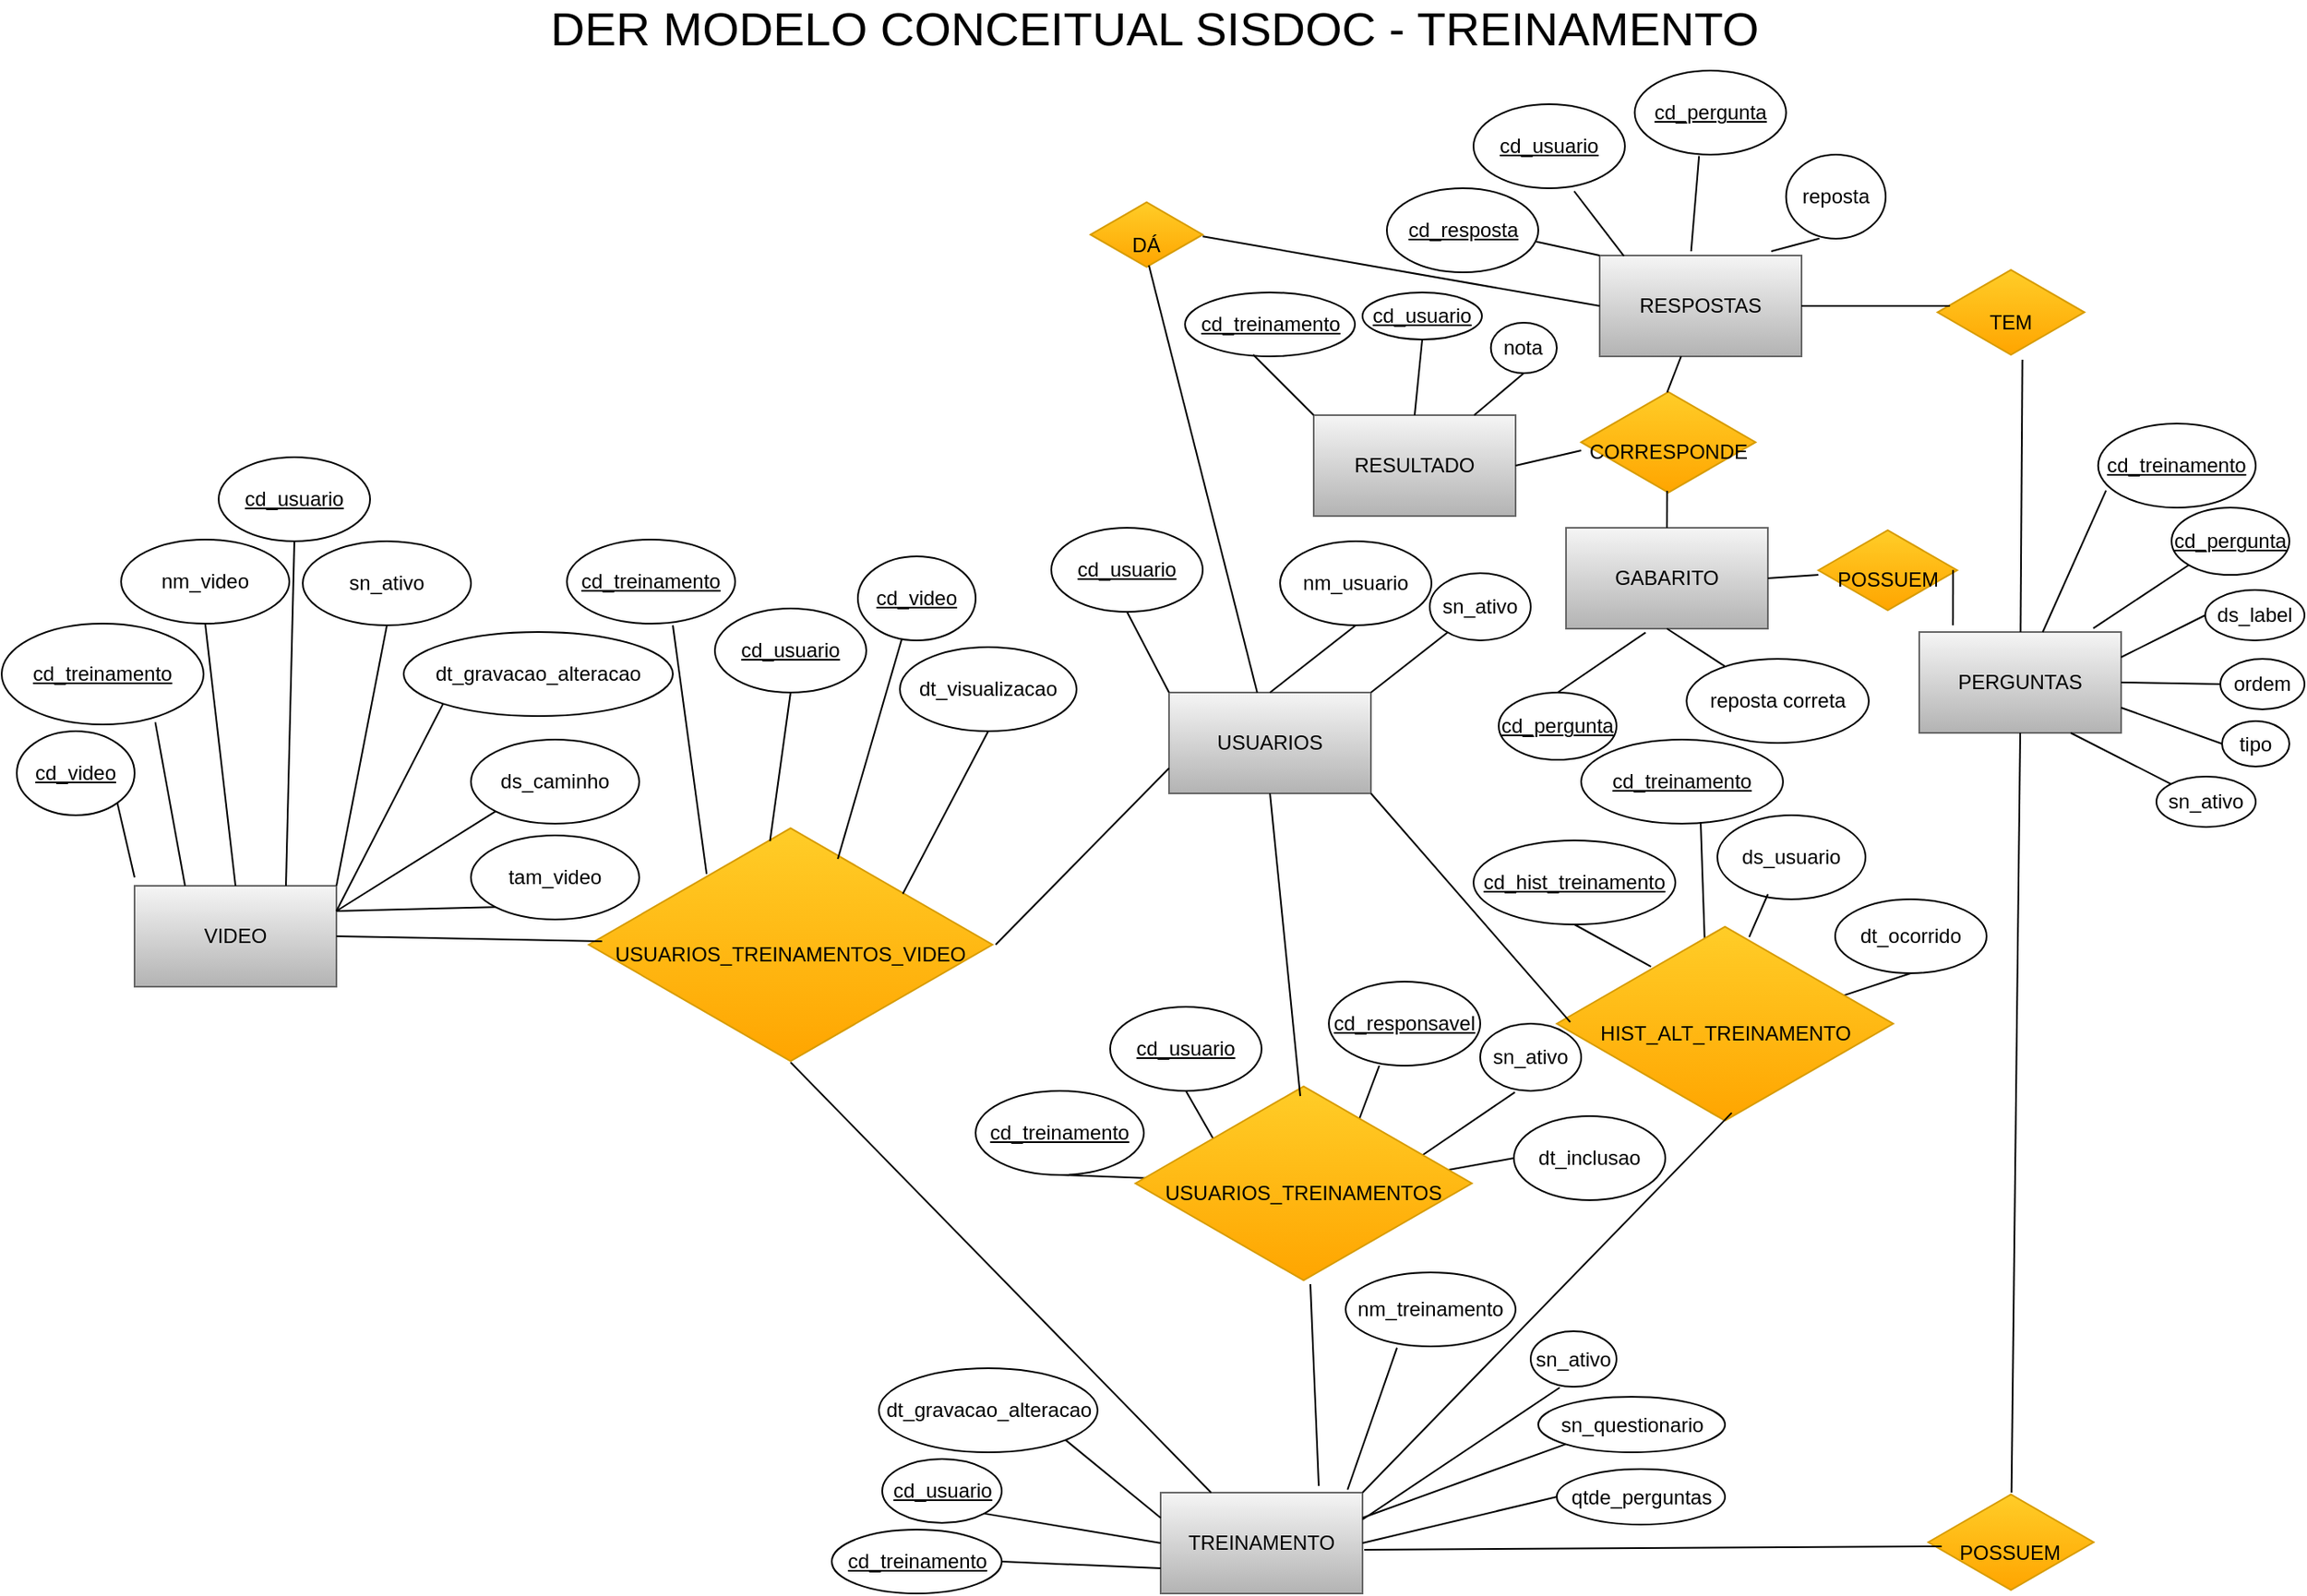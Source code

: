<mxfile version="20.8.20" type="github">
  <diagram name="Página-1" id="wShxXtrG-JfoHBNT4NPI">
    <mxGraphModel dx="794" dy="732" grid="1" gridSize="10" guides="1" tooltips="1" connect="1" arrows="1" fold="1" page="1" pageScale="1" pageWidth="1390" pageHeight="980" math="0" shadow="0">
      <root>
        <mxCell id="0" />
        <mxCell id="1" parent="0" />
        <mxCell id="j8kulYyNWZjgf7Js5gf3-1" value="&lt;font style=&quot;font-size: 28px;&quot;&gt;DER MODELO CONCEITUAL SISDOC - TREINAMENTO&lt;/font&gt;" style="text;html=1;strokeColor=none;fillColor=none;align=center;verticalAlign=middle;whiteSpace=wrap;rounded=0;" parent="1" vertex="1">
          <mxGeometry x="21" y="20" width="1349" height="30" as="geometry" />
        </mxCell>
        <mxCell id="j8kulYyNWZjgf7Js5gf3-2" value="VIDEO" style="rounded=0;whiteSpace=wrap;html=1;fillColor=#f5f5f5;gradientColor=#b3b3b3;strokeColor=#666666;" parent="1" vertex="1">
          <mxGeometry x="89" y="545" width="120" height="60" as="geometry" />
        </mxCell>
        <mxCell id="j8kulYyNWZjgf7Js5gf3-3" value="&lt;u&gt;cd_video&lt;/u&gt;" style="ellipse;whiteSpace=wrap;html=1;" parent="1" vertex="1">
          <mxGeometry x="19" y="453" width="70" height="50" as="geometry" />
        </mxCell>
        <mxCell id="j8kulYyNWZjgf7Js5gf3-4" value="&lt;u&gt;cd_treinamento&lt;/u&gt;" style="ellipse;whiteSpace=wrap;html=1;" parent="1" vertex="1">
          <mxGeometry x="10" y="389" width="120" height="60" as="geometry" />
        </mxCell>
        <mxCell id="j8kulYyNWZjgf7Js5gf3-5" value="nm_video" style="ellipse;whiteSpace=wrap;html=1;" parent="1" vertex="1">
          <mxGeometry x="81" y="339" width="100" height="50" as="geometry" />
        </mxCell>
        <mxCell id="j8kulYyNWZjgf7Js5gf3-6" value="&lt;u&gt;cd_usuario&lt;/u&gt;" style="ellipse;whiteSpace=wrap;html=1;" parent="1" vertex="1">
          <mxGeometry x="139" y="290" width="90" height="50" as="geometry" />
        </mxCell>
        <mxCell id="j8kulYyNWZjgf7Js5gf3-7" value="sn_ativo" style="ellipse;whiteSpace=wrap;html=1;" parent="1" vertex="1">
          <mxGeometry x="189.0" y="340" width="100" height="50" as="geometry" />
        </mxCell>
        <mxCell id="j8kulYyNWZjgf7Js5gf3-8" value="dt_gravacao_alteracao" style="ellipse;whiteSpace=wrap;html=1;" parent="1" vertex="1">
          <mxGeometry x="249.0" y="394" width="160" height="50" as="geometry" />
        </mxCell>
        <mxCell id="j8kulYyNWZjgf7Js5gf3-10" value="ds_caminho" style="ellipse;whiteSpace=wrap;html=1;" parent="1" vertex="1">
          <mxGeometry x="289" y="458" width="100" height="50" as="geometry" />
        </mxCell>
        <mxCell id="j8kulYyNWZjgf7Js5gf3-11" value="tam_video" style="ellipse;whiteSpace=wrap;html=1;" parent="1" vertex="1">
          <mxGeometry x="289" y="515" width="100" height="50" as="geometry" />
        </mxCell>
        <mxCell id="j8kulYyNWZjgf7Js5gf3-12" value="" style="endArrow=none;html=1;rounded=0;fontSize=28;entryX=0.761;entryY=0.978;entryDx=0;entryDy=0;entryPerimeter=0;exitX=0.25;exitY=0;exitDx=0;exitDy=0;" parent="1" source="j8kulYyNWZjgf7Js5gf3-2" target="j8kulYyNWZjgf7Js5gf3-4" edge="1">
          <mxGeometry width="50" height="50" relative="1" as="geometry">
            <mxPoint x="289" y="740" as="sourcePoint" />
            <mxPoint x="149" y="1100" as="targetPoint" />
          </mxGeometry>
        </mxCell>
        <mxCell id="j8kulYyNWZjgf7Js5gf3-13" value="" style="endArrow=none;html=1;rounded=0;fontSize=28;entryX=0.5;entryY=1;entryDx=0;entryDy=0;exitX=0.5;exitY=0;exitDx=0;exitDy=0;" parent="1" source="j8kulYyNWZjgf7Js5gf3-2" target="j8kulYyNWZjgf7Js5gf3-5" edge="1">
          <mxGeometry width="50" height="50" relative="1" as="geometry">
            <mxPoint x="219" y="800" as="sourcePoint" />
            <mxPoint x="189" y="1090" as="targetPoint" />
          </mxGeometry>
        </mxCell>
        <mxCell id="j8kulYyNWZjgf7Js5gf3-14" value="" style="endArrow=none;html=1;rounded=0;fontSize=28;entryX=0.5;entryY=1;entryDx=0;entryDy=0;exitX=0.75;exitY=0;exitDx=0;exitDy=0;" parent="1" source="j8kulYyNWZjgf7Js5gf3-2" target="j8kulYyNWZjgf7Js5gf3-6" edge="1">
          <mxGeometry width="50" height="50" relative="1" as="geometry">
            <mxPoint x="369" y="820" as="sourcePoint" />
            <mxPoint x="249" y="1060" as="targetPoint" />
          </mxGeometry>
        </mxCell>
        <mxCell id="j8kulYyNWZjgf7Js5gf3-15" value="" style="endArrow=none;html=1;rounded=0;fontSize=28;entryX=0.5;entryY=1;entryDx=0;entryDy=0;exitX=1;exitY=0;exitDx=0;exitDy=0;" parent="1" source="j8kulYyNWZjgf7Js5gf3-2" target="j8kulYyNWZjgf7Js5gf3-7" edge="1">
          <mxGeometry width="50" height="50" relative="1" as="geometry">
            <mxPoint x="239" y="1150" as="sourcePoint" />
            <mxPoint x="289" y="1100" as="targetPoint" />
          </mxGeometry>
        </mxCell>
        <mxCell id="j8kulYyNWZjgf7Js5gf3-16" value="" style="endArrow=none;html=1;rounded=0;fontSize=28;entryX=0;entryY=1;entryDx=0;entryDy=0;exitX=1;exitY=0.25;exitDx=0;exitDy=0;" parent="1" source="j8kulYyNWZjgf7Js5gf3-2" target="j8kulYyNWZjgf7Js5gf3-8" edge="1">
          <mxGeometry width="50" height="50" relative="1" as="geometry">
            <mxPoint x="319.0" y="1187" as="sourcePoint" />
            <mxPoint x="346.04" y="1140" as="targetPoint" />
          </mxGeometry>
        </mxCell>
        <mxCell id="j8kulYyNWZjgf7Js5gf3-17" value="" style="endArrow=none;html=1;rounded=0;fontSize=28;entryX=0;entryY=1;entryDx=0;entryDy=0;exitX=1;exitY=0.25;exitDx=0;exitDy=0;" parent="1" source="j8kulYyNWZjgf7Js5gf3-2" target="j8kulYyNWZjgf7Js5gf3-10" edge="1">
          <mxGeometry width="50" height="50" relative="1" as="geometry">
            <mxPoint x="336.04" y="1190" as="sourcePoint" />
            <mxPoint x="366.04" y="1116" as="targetPoint" />
          </mxGeometry>
        </mxCell>
        <mxCell id="j8kulYyNWZjgf7Js5gf3-18" value="" style="endArrow=none;html=1;rounded=0;fontSize=28;entryX=0;entryY=1;entryDx=0;entryDy=0;exitX=1;exitY=0.25;exitDx=0;exitDy=0;" parent="1" source="j8kulYyNWZjgf7Js5gf3-2" target="j8kulYyNWZjgf7Js5gf3-11" edge="1">
          <mxGeometry width="50" height="50" relative="1" as="geometry">
            <mxPoint x="336.04" y="1220" as="sourcePoint" />
            <mxPoint x="376.04" y="1180" as="targetPoint" />
          </mxGeometry>
        </mxCell>
        <mxCell id="j8kulYyNWZjgf7Js5gf3-19" value="" style="endArrow=none;html=1;rounded=0;fontSize=28;entryX=1;entryY=1;entryDx=0;entryDy=0;" parent="1" target="j8kulYyNWZjgf7Js5gf3-3" edge="1">
          <mxGeometry width="50" height="50" relative="1" as="geometry">
            <mxPoint x="89" y="540" as="sourcePoint" />
            <mxPoint x="729" y="950" as="targetPoint" />
          </mxGeometry>
        </mxCell>
        <mxCell id="j8kulYyNWZjgf7Js5gf3-20" value="TREINAMENTO" style="rounded=0;whiteSpace=wrap;html=1;fillColor=#f5f5f5;gradientColor=#b3b3b3;strokeColor=#666666;" parent="1" vertex="1">
          <mxGeometry x="699" y="906" width="120" height="60" as="geometry" />
        </mxCell>
        <mxCell id="j8kulYyNWZjgf7Js5gf3-21" value="&lt;u&gt;cd_treinamento&lt;/u&gt;" style="ellipse;whiteSpace=wrap;html=1;" parent="1" vertex="1">
          <mxGeometry x="503.5" y="928" width="101" height="38" as="geometry" />
        </mxCell>
        <mxCell id="j8kulYyNWZjgf7Js5gf3-22" value="&lt;u&gt;cd_usuario&lt;/u&gt;" style="ellipse;whiteSpace=wrap;html=1;" parent="1" vertex="1">
          <mxGeometry x="533.5" y="886" width="71" height="38" as="geometry" />
        </mxCell>
        <mxCell id="j8kulYyNWZjgf7Js5gf3-23" value="dt_gravacao_alteracao" style="ellipse;whiteSpace=wrap;html=1;" parent="1" vertex="1">
          <mxGeometry x="531.5" y="832" width="130" height="50" as="geometry" />
        </mxCell>
        <mxCell id="j8kulYyNWZjgf7Js5gf3-24" value="nm_treinamento" style="ellipse;whiteSpace=wrap;html=1;" parent="1" vertex="1">
          <mxGeometry x="809" y="775" width="101" height="44" as="geometry" />
        </mxCell>
        <mxCell id="j8kulYyNWZjgf7Js5gf3-26" value="sn_ativo" style="ellipse;whiteSpace=wrap;html=1;" parent="1" vertex="1">
          <mxGeometry x="919" y="810" width="51" height="33" as="geometry" />
        </mxCell>
        <mxCell id="j8kulYyNWZjgf7Js5gf3-27" value="" style="endArrow=none;html=1;rounded=0;fontSize=28;exitX=1;exitY=0.5;exitDx=0;exitDy=0;entryX=0;entryY=0.75;entryDx=0;entryDy=0;" parent="1" source="j8kulYyNWZjgf7Js5gf3-21" target="j8kulYyNWZjgf7Js5gf3-20" edge="1">
          <mxGeometry width="50" height="50" relative="1" as="geometry">
            <mxPoint x="609" y="882" as="sourcePoint" />
            <mxPoint x="659" y="832" as="targetPoint" />
          </mxGeometry>
        </mxCell>
        <mxCell id="j8kulYyNWZjgf7Js5gf3-28" value="" style="endArrow=none;html=1;rounded=0;fontSize=28;entryX=1;entryY=1;entryDx=0;entryDy=0;exitX=0;exitY=0.5;exitDx=0;exitDy=0;" parent="1" source="j8kulYyNWZjgf7Js5gf3-20" target="j8kulYyNWZjgf7Js5gf3-22" edge="1">
          <mxGeometry width="50" height="50" relative="1" as="geometry">
            <mxPoint x="609" y="882" as="sourcePoint" />
            <mxPoint x="659" y="832" as="targetPoint" />
          </mxGeometry>
        </mxCell>
        <mxCell id="j8kulYyNWZjgf7Js5gf3-29" value="" style="endArrow=none;html=1;rounded=0;fontSize=28;entryX=1;entryY=1;entryDx=0;entryDy=0;exitX=0;exitY=0.25;exitDx=0;exitDy=0;" parent="1" source="j8kulYyNWZjgf7Js5gf3-20" target="j8kulYyNWZjgf7Js5gf3-23" edge="1">
          <mxGeometry width="50" height="50" relative="1" as="geometry">
            <mxPoint x="609" y="882" as="sourcePoint" />
            <mxPoint x="659" y="832" as="targetPoint" />
          </mxGeometry>
        </mxCell>
        <mxCell id="j8kulYyNWZjgf7Js5gf3-30" value="" style="endArrow=none;html=1;rounded=0;fontSize=28;entryX=0.302;entryY=1.019;entryDx=0;entryDy=0;entryPerimeter=0;exitX=0.926;exitY=-0.029;exitDx=0;exitDy=0;exitPerimeter=0;" parent="1" source="j8kulYyNWZjgf7Js5gf3-20" target="j8kulYyNWZjgf7Js5gf3-24" edge="1">
          <mxGeometry width="50" height="50" relative="1" as="geometry">
            <mxPoint x="800" y="900" as="sourcePoint" />
            <mxPoint x="659" y="832" as="targetPoint" />
          </mxGeometry>
        </mxCell>
        <mxCell id="j8kulYyNWZjgf7Js5gf3-31" value="" style="endArrow=none;html=1;rounded=0;fontSize=28;entryX=0.338;entryY=1.015;entryDx=0;entryDy=0;entryPerimeter=0;" parent="1" target="j8kulYyNWZjgf7Js5gf3-26" edge="1">
          <mxGeometry width="50" height="50" relative="1" as="geometry">
            <mxPoint x="819" y="922" as="sourcePoint" />
            <mxPoint x="659" y="832" as="targetPoint" />
          </mxGeometry>
        </mxCell>
        <mxCell id="j8kulYyNWZjgf7Js5gf3-33" value="&lt;u&gt;cd_treinamento&lt;/u&gt;" style="ellipse;whiteSpace=wrap;html=1;" parent="1" vertex="1">
          <mxGeometry x="589" y="667" width="100" height="50" as="geometry" />
        </mxCell>
        <mxCell id="j8kulYyNWZjgf7Js5gf3-34" value="&lt;u&gt;cd_usuario&lt;/u&gt;" style="ellipse;whiteSpace=wrap;html=1;" parent="1" vertex="1">
          <mxGeometry x="669" y="617" width="90" height="50" as="geometry" />
        </mxCell>
        <mxCell id="j8kulYyNWZjgf7Js5gf3-35" value="dt_inclusao" style="ellipse;whiteSpace=wrap;html=1;" parent="1" vertex="1">
          <mxGeometry x="909" y="682" width="90" height="50" as="geometry" />
        </mxCell>
        <mxCell id="j8kulYyNWZjgf7Js5gf3-36" value="&lt;u&gt;cd_responsavel&lt;/u&gt;" style="ellipse;whiteSpace=wrap;html=1;" parent="1" vertex="1">
          <mxGeometry x="799" y="602" width="90" height="50" as="geometry" />
        </mxCell>
        <mxCell id="j8kulYyNWZjgf7Js5gf3-37" value="sn_ativo" style="ellipse;whiteSpace=wrap;html=1;" parent="1" vertex="1">
          <mxGeometry x="889" y="627" width="60" height="40" as="geometry" />
        </mxCell>
        <mxCell id="j8kulYyNWZjgf7Js5gf3-38" value="" style="endArrow=none;html=1;rounded=0;fontSize=28;exitX=0.5;exitY=1;exitDx=0;exitDy=0;entryX=0.048;entryY=0.475;entryDx=0;entryDy=0;entryPerimeter=0;" parent="1" source="j8kulYyNWZjgf7Js5gf3-33" target="j8kulYyNWZjgf7Js5gf3-43" edge="1">
          <mxGeometry width="50" height="50" relative="1" as="geometry">
            <mxPoint x="759" y="607" as="sourcePoint" />
            <mxPoint x="729" y="747" as="targetPoint" />
          </mxGeometry>
        </mxCell>
        <mxCell id="j8kulYyNWZjgf7Js5gf3-39" value="" style="endArrow=none;html=1;rounded=0;fontSize=28;exitX=0.5;exitY=1;exitDx=0;exitDy=0;entryX=0.25;entryY=0.333;entryDx=0;entryDy=0;entryPerimeter=0;" parent="1" source="j8kulYyNWZjgf7Js5gf3-34" target="j8kulYyNWZjgf7Js5gf3-43" edge="1">
          <mxGeometry width="50" height="50" relative="1" as="geometry">
            <mxPoint x="759" y="607" as="sourcePoint" />
            <mxPoint x="774" y="747" as="targetPoint" />
          </mxGeometry>
        </mxCell>
        <mxCell id="j8kulYyNWZjgf7Js5gf3-40" value="" style="endArrow=none;html=1;rounded=0;fontSize=28;entryX=0;entryY=0.5;entryDx=0;entryDy=0;exitX=0.93;exitY=0.433;exitDx=0;exitDy=0;exitPerimeter=0;" parent="1" source="j8kulYyNWZjgf7Js5gf3-43" target="j8kulYyNWZjgf7Js5gf3-35" edge="1">
          <mxGeometry width="50" height="50" relative="1" as="geometry">
            <mxPoint x="819" y="767" as="sourcePoint" />
            <mxPoint x="809" y="557" as="targetPoint" />
          </mxGeometry>
        </mxCell>
        <mxCell id="j8kulYyNWZjgf7Js5gf3-41" value="" style="endArrow=none;html=1;rounded=0;fontSize=28;exitX=0.65;exitY=0.25;exitDx=0;exitDy=0;entryX=0.333;entryY=1;entryDx=0;entryDy=0;exitPerimeter=0;entryPerimeter=0;" parent="1" source="j8kulYyNWZjgf7Js5gf3-43" target="j8kulYyNWZjgf7Js5gf3-36" edge="1">
          <mxGeometry width="50" height="50" relative="1" as="geometry">
            <mxPoint x="864" y="747" as="sourcePoint" />
            <mxPoint x="904" y="637" as="targetPoint" />
          </mxGeometry>
        </mxCell>
        <mxCell id="j8kulYyNWZjgf7Js5gf3-42" value="" style="endArrow=none;html=1;rounded=0;fontSize=28;exitX=0.843;exitY=0.372;exitDx=0;exitDy=0;entryX=0.343;entryY=1.02;entryDx=0;entryDy=0;entryPerimeter=0;exitPerimeter=0;" parent="1" source="j8kulYyNWZjgf7Js5gf3-43" target="j8kulYyNWZjgf7Js5gf3-37" edge="1">
          <mxGeometry width="50" height="50" relative="1" as="geometry">
            <mxPoint x="909" y="747" as="sourcePoint" />
            <mxPoint x="809" y="557" as="targetPoint" />
          </mxGeometry>
        </mxCell>
        <mxCell id="j8kulYyNWZjgf7Js5gf3-43" value="&lt;font style=&quot;font-size: 12px;&quot;&gt;USUARIOS_TREINAMENTOS&lt;/font&gt;" style="html=1;whiteSpace=wrap;aspect=fixed;shape=isoRectangle;fontSize=28;fillColor=#ffcd28;gradientColor=#ffa500;strokeColor=#d79b00;" parent="1" vertex="1">
          <mxGeometry x="684" y="662" width="200" height="120" as="geometry" />
        </mxCell>
        <mxCell id="j8kulYyNWZjgf7Js5gf3-44" value="&lt;font style=&quot;font-size: 12px;&quot;&gt;USUARIOS_TREINAMENTOS_VIDEO&lt;/font&gt;" style="html=1;whiteSpace=wrap;aspect=fixed;shape=isoRectangle;fontSize=28;fillColor=#ffcd28;gradientColor=#ffa500;strokeColor=#d79b00;" parent="1" vertex="1">
          <mxGeometry x="359" y="508" width="240" height="144" as="geometry" />
        </mxCell>
        <mxCell id="j8kulYyNWZjgf7Js5gf3-45" value="&lt;u&gt;cd_treinamento&lt;/u&gt;" style="ellipse;whiteSpace=wrap;html=1;" parent="1" vertex="1">
          <mxGeometry x="346.04" y="339" width="100" height="50" as="geometry" />
        </mxCell>
        <mxCell id="j8kulYyNWZjgf7Js5gf3-46" value="&lt;u&gt;cd_usuario&lt;/u&gt;" style="ellipse;whiteSpace=wrap;html=1;" parent="1" vertex="1">
          <mxGeometry x="434" y="380" width="90" height="50" as="geometry" />
        </mxCell>
        <mxCell id="j8kulYyNWZjgf7Js5gf3-47" value="&lt;u&gt;cd_video&lt;/u&gt;" style="ellipse;whiteSpace=wrap;html=1;" parent="1" vertex="1">
          <mxGeometry x="519" y="349" width="70" height="50" as="geometry" />
        </mxCell>
        <mxCell id="j8kulYyNWZjgf7Js5gf3-48" value="dt_visualizacao" style="ellipse;whiteSpace=wrap;html=1;" parent="1" vertex="1">
          <mxGeometry x="544" y="403" width="105" height="50" as="geometry" />
        </mxCell>
        <mxCell id="j8kulYyNWZjgf7Js5gf3-49" value="" style="endArrow=none;html=1;rounded=0;fontSize=12;entryX=0.5;entryY=1;entryDx=0;entryDy=0;exitX=0.778;exitY=0.29;exitDx=0;exitDy=0;exitPerimeter=0;" parent="1" source="j8kulYyNWZjgf7Js5gf3-44" target="j8kulYyNWZjgf7Js5gf3-48" edge="1">
          <mxGeometry width="50" height="50" relative="1" as="geometry">
            <mxPoint x="319" y="800" as="sourcePoint" />
            <mxPoint x="369" y="750" as="targetPoint" />
          </mxGeometry>
        </mxCell>
        <mxCell id="j8kulYyNWZjgf7Js5gf3-50" value="" style="endArrow=none;html=1;rounded=0;fontSize=12;entryX=0.372;entryY=0.988;entryDx=0;entryDy=0;entryPerimeter=0;exitX=0.617;exitY=0.146;exitDx=0;exitDy=0;exitPerimeter=0;" parent="1" source="j8kulYyNWZjgf7Js5gf3-44" target="j8kulYyNWZjgf7Js5gf3-47" edge="1">
          <mxGeometry width="50" height="50" relative="1" as="geometry">
            <mxPoint x="469" y="810" as="sourcePoint" />
            <mxPoint x="369" y="750" as="targetPoint" />
          </mxGeometry>
        </mxCell>
        <mxCell id="j8kulYyNWZjgf7Js5gf3-51" value="" style="endArrow=none;html=1;rounded=0;fontSize=12;entryX=0.5;entryY=1;entryDx=0;entryDy=0;exitX=0.449;exitY=0.072;exitDx=0;exitDy=0;exitPerimeter=0;" parent="1" source="j8kulYyNWZjgf7Js5gf3-44" target="j8kulYyNWZjgf7Js5gf3-46" edge="1">
          <mxGeometry width="50" height="50" relative="1" as="geometry">
            <mxPoint x="319" y="800" as="sourcePoint" />
            <mxPoint x="369" y="750" as="targetPoint" />
          </mxGeometry>
        </mxCell>
        <mxCell id="j8kulYyNWZjgf7Js5gf3-52" value="" style="endArrow=none;html=1;rounded=0;fontSize=12;entryX=0.292;entryY=0.208;entryDx=0;entryDy=0;entryPerimeter=0;" parent="1" target="j8kulYyNWZjgf7Js5gf3-44" edge="1">
          <mxGeometry width="50" height="50" relative="1" as="geometry">
            <mxPoint x="409" y="390" as="sourcePoint" />
            <mxPoint x="369" y="750" as="targetPoint" />
          </mxGeometry>
        </mxCell>
        <mxCell id="j8kulYyNWZjgf7Js5gf3-54" value="&lt;u&gt;cd_hist_treinamento&lt;/u&gt;" style="ellipse;whiteSpace=wrap;html=1;" parent="1" vertex="1">
          <mxGeometry x="885" y="518" width="120" height="50" as="geometry" />
        </mxCell>
        <mxCell id="j8kulYyNWZjgf7Js5gf3-55" value="&lt;u&gt;cd_treinamento&lt;/u&gt;" style="ellipse;whiteSpace=wrap;html=1;" parent="1" vertex="1">
          <mxGeometry x="949" y="458" width="120" height="50" as="geometry" />
        </mxCell>
        <mxCell id="j8kulYyNWZjgf7Js5gf3-56" value="ds_usuario" style="ellipse;whiteSpace=wrap;html=1;" parent="1" vertex="1">
          <mxGeometry x="1030" y="503" width="88" height="50" as="geometry" />
        </mxCell>
        <mxCell id="j8kulYyNWZjgf7Js5gf3-57" value="dt_ocorrido" style="ellipse;whiteSpace=wrap;html=1;" parent="1" vertex="1">
          <mxGeometry x="1100" y="553" width="90" height="44" as="geometry" />
        </mxCell>
        <mxCell id="j8kulYyNWZjgf7Js5gf3-58" value="" style="endArrow=none;html=1;rounded=0;fontSize=12;exitX=0.5;exitY=1;exitDx=0;exitDy=0;entryX=0.28;entryY=0.217;entryDx=0;entryDy=0;entryPerimeter=0;" parent="1" source="j8kulYyNWZjgf7Js5gf3-54" target="j8kulYyNWZjgf7Js5gf3-74" edge="1">
          <mxGeometry width="50" height="50" relative="1" as="geometry">
            <mxPoint x="989" y="392" as="sourcePoint" />
            <mxPoint x="1019" y="522" as="targetPoint" />
          </mxGeometry>
        </mxCell>
        <mxCell id="j8kulYyNWZjgf7Js5gf3-59" value="" style="endArrow=none;html=1;rounded=0;fontSize=12;exitX=0.592;exitY=0.982;exitDx=0;exitDy=0;exitPerimeter=0;entryX=0.44;entryY=0.108;entryDx=0;entryDy=0;entryPerimeter=0;" parent="1" source="j8kulYyNWZjgf7Js5gf3-55" target="j8kulYyNWZjgf7Js5gf3-74" edge="1">
          <mxGeometry width="50" height="50" relative="1" as="geometry">
            <mxPoint x="989" y="392" as="sourcePoint" />
            <mxPoint x="1059" y="532" as="targetPoint" />
          </mxGeometry>
        </mxCell>
        <mxCell id="j8kulYyNWZjgf7Js5gf3-60" value="" style="endArrow=none;html=1;rounded=0;fontSize=12;entryX=0.572;entryY=0.07;entryDx=0;entryDy=0;entryPerimeter=0;" parent="1" target="j8kulYyNWZjgf7Js5gf3-74" edge="1">
          <mxGeometry width="50" height="50" relative="1" as="geometry">
            <mxPoint x="1060" y="550" as="sourcePoint" />
            <mxPoint x="1093.4" y="520.44" as="targetPoint" />
          </mxGeometry>
        </mxCell>
        <mxCell id="j8kulYyNWZjgf7Js5gf3-61" value="" style="endArrow=none;html=1;rounded=0;fontSize=12;exitX=0.5;exitY=1;exitDx=0;exitDy=0;entryX=0.84;entryY=0.367;entryDx=0;entryDy=0;entryPerimeter=0;" parent="1" source="j8kulYyNWZjgf7Js5gf3-57" target="j8kulYyNWZjgf7Js5gf3-74" edge="1">
          <mxGeometry width="50" height="50" relative="1" as="geometry">
            <mxPoint x="989" y="392" as="sourcePoint" />
            <mxPoint x="1147.64" y="520.44" as="targetPoint" />
          </mxGeometry>
        </mxCell>
        <mxCell id="j8kulYyNWZjgf7Js5gf3-62" value="USUARIOS" style="rounded=0;whiteSpace=wrap;html=1;fillColor=#f5f5f5;gradientColor=#b3b3b3;strokeColor=#666666;" parent="1" vertex="1">
          <mxGeometry x="704" y="430" width="120" height="60" as="geometry" />
        </mxCell>
        <mxCell id="j8kulYyNWZjgf7Js5gf3-63" value="&lt;u&gt;cd_usuario&lt;/u&gt;" style="ellipse;whiteSpace=wrap;html=1;" parent="1" vertex="1">
          <mxGeometry x="634" y="332" width="90" height="50" as="geometry" />
        </mxCell>
        <mxCell id="j8kulYyNWZjgf7Js5gf3-64" value="nm_usuario" style="ellipse;whiteSpace=wrap;html=1;" parent="1" vertex="1">
          <mxGeometry x="770" y="340" width="90" height="50" as="geometry" />
        </mxCell>
        <mxCell id="j8kulYyNWZjgf7Js5gf3-65" value="sn_ativo" style="ellipse;whiteSpace=wrap;html=1;" parent="1" vertex="1">
          <mxGeometry x="859" y="359" width="60" height="40" as="geometry" />
        </mxCell>
        <mxCell id="j8kulYyNWZjgf7Js5gf3-66" value="" style="endArrow=none;html=1;rounded=0;fontSize=12;exitX=0;exitY=0;exitDx=0;exitDy=0;entryX=0.5;entryY=1;entryDx=0;entryDy=0;" parent="1" source="j8kulYyNWZjgf7Js5gf3-62" target="j8kulYyNWZjgf7Js5gf3-63" edge="1">
          <mxGeometry width="50" height="50" relative="1" as="geometry">
            <mxPoint x="704" y="570" as="sourcePoint" />
            <mxPoint x="754" y="520" as="targetPoint" />
          </mxGeometry>
        </mxCell>
        <mxCell id="j8kulYyNWZjgf7Js5gf3-67" value="" style="endArrow=none;html=1;rounded=0;fontSize=12;exitX=0.5;exitY=0;exitDx=0;exitDy=0;entryX=0.5;entryY=1;entryDx=0;entryDy=0;" parent="1" source="j8kulYyNWZjgf7Js5gf3-62" target="j8kulYyNWZjgf7Js5gf3-64" edge="1">
          <mxGeometry width="50" height="50" relative="1" as="geometry">
            <mxPoint x="704" y="570" as="sourcePoint" />
            <mxPoint x="779" y="380" as="targetPoint" />
          </mxGeometry>
        </mxCell>
        <mxCell id="j8kulYyNWZjgf7Js5gf3-68" value="" style="endArrow=none;html=1;rounded=0;fontSize=12;" parent="1" target="j8kulYyNWZjgf7Js5gf3-65" edge="1">
          <mxGeometry width="50" height="50" relative="1" as="geometry">
            <mxPoint x="824" y="430" as="sourcePoint" />
            <mxPoint x="754" y="520" as="targetPoint" />
          </mxGeometry>
        </mxCell>
        <mxCell id="j8kulYyNWZjgf7Js5gf3-73" value="" style="endArrow=none;html=1;rounded=0;fontSize=12;entryX=1;entryY=0.5;entryDx=0;entryDy=0;exitX=0.033;exitY=0.486;exitDx=0;exitDy=0;exitPerimeter=0;" parent="1" source="j8kulYyNWZjgf7Js5gf3-44" target="j8kulYyNWZjgf7Js5gf3-2" edge="1">
          <mxGeometry width="50" height="50" relative="1" as="geometry">
            <mxPoint x="279" y="800" as="sourcePoint" />
            <mxPoint x="329" y="750" as="targetPoint" />
          </mxGeometry>
        </mxCell>
        <mxCell id="j8kulYyNWZjgf7Js5gf3-74" value="&lt;font style=&quot;font-size: 12px;&quot;&gt;HIST_ALT_TREINAMENTO&lt;/font&gt;" style="html=1;whiteSpace=wrap;aspect=fixed;shape=isoRectangle;fontSize=28;fillColor=#ffcd28;gradientColor=#ffa500;strokeColor=#d79b00;" parent="1" vertex="1">
          <mxGeometry x="934.5" y="567" width="200" height="120" as="geometry" />
        </mxCell>
        <mxCell id="j8kulYyNWZjgf7Js5gf3-84" value="" style="endArrow=none;html=1;rounded=0;fontSize=12;entryX=0.5;entryY=1;entryDx=0;entryDy=0;exitX=0.49;exitY=0.067;exitDx=0;exitDy=0;exitPerimeter=0;" parent="1" source="j8kulYyNWZjgf7Js5gf3-43" target="j8kulYyNWZjgf7Js5gf3-62" edge="1">
          <mxGeometry width="50" height="50" relative="1" as="geometry">
            <mxPoint x="599" y="822" as="sourcePoint" />
            <mxPoint x="649" y="772" as="targetPoint" />
          </mxGeometry>
        </mxCell>
        <mxCell id="j8kulYyNWZjgf7Js5gf3-86" value="" style="endArrow=none;html=1;rounded=0;fontSize=12;entryX=0.52;entryY=1;entryDx=0;entryDy=0;entryPerimeter=0;" parent="1" target="j8kulYyNWZjgf7Js5gf3-43" edge="1">
          <mxGeometry width="50" height="50" relative="1" as="geometry">
            <mxPoint x="793" y="902" as="sourcePoint" />
            <mxPoint x="649" y="772" as="targetPoint" />
          </mxGeometry>
        </mxCell>
        <mxCell id="j8kulYyNWZjgf7Js5gf3-87" value="" style="endArrow=none;html=1;rounded=0;fontSize=12;entryX=0;entryY=0.75;entryDx=0;entryDy=0;exitX=1.008;exitY=0.5;exitDx=0;exitDy=0;exitPerimeter=0;" parent="1" source="j8kulYyNWZjgf7Js5gf3-44" target="j8kulYyNWZjgf7Js5gf3-62" edge="1">
          <mxGeometry width="50" height="50" relative="1" as="geometry">
            <mxPoint x="539" y="562" as="sourcePoint" />
            <mxPoint x="649" y="772" as="targetPoint" />
          </mxGeometry>
        </mxCell>
        <mxCell id="j8kulYyNWZjgf7Js5gf3-88" value="" style="endArrow=none;html=1;rounded=0;fontSize=12;entryX=0.04;entryY=0.492;entryDx=0;entryDy=0;entryPerimeter=0;exitX=1;exitY=1;exitDx=0;exitDy=0;" parent="1" source="j8kulYyNWZjgf7Js5gf3-62" target="j8kulYyNWZjgf7Js5gf3-74" edge="1">
          <mxGeometry width="50" height="50" relative="1" as="geometry">
            <mxPoint x="599" y="822" as="sourcePoint" />
            <mxPoint x="649" y="772" as="targetPoint" />
          </mxGeometry>
        </mxCell>
        <mxCell id="j8kulYyNWZjgf7Js5gf3-89" value="" style="endArrow=none;html=1;rounded=0;fontSize=12;entryX=0.25;entryY=0;entryDx=0;entryDy=0;" parent="1" target="j8kulYyNWZjgf7Js5gf3-20" edge="1">
          <mxGeometry width="50" height="50" relative="1" as="geometry">
            <mxPoint x="479" y="650" as="sourcePoint" />
            <mxPoint x="699" y="790" as="targetPoint" />
          </mxGeometry>
        </mxCell>
        <mxCell id="j8kulYyNWZjgf7Js5gf3-90" value="" style="endArrow=none;html=1;rounded=0;fontSize=12;entryX=0.52;entryY=0.942;entryDx=0;entryDy=0;entryPerimeter=0;exitX=1;exitY=0;exitDx=0;exitDy=0;" parent="1" source="j8kulYyNWZjgf7Js5gf3-20" target="j8kulYyNWZjgf7Js5gf3-74" edge="1">
          <mxGeometry width="50" height="50" relative="1" as="geometry">
            <mxPoint x="599" y="822" as="sourcePoint" />
            <mxPoint x="649" y="772" as="targetPoint" />
          </mxGeometry>
        </mxCell>
        <mxCell id="j8kulYyNWZjgf7Js5gf3-93" value="PERGUNTAS" style="rounded=0;whiteSpace=wrap;html=1;fillColor=#f5f5f5;gradientColor=#b3b3b3;strokeColor=#666666;" parent="1" vertex="1">
          <mxGeometry x="1150" y="394" width="120" height="60" as="geometry" />
        </mxCell>
        <mxCell id="j8kulYyNWZjgf7Js5gf3-94" value="&lt;font style=&quot;font-size: 12px;&quot;&gt;POSSUEM&lt;/font&gt;" style="html=1;whiteSpace=wrap;aspect=fixed;shape=isoRectangle;fontSize=28;fillColor=#ffcd28;gradientColor=#ffa500;strokeColor=#d79b00;" parent="1" vertex="1">
          <mxGeometry x="1155.33" y="906" width="98.33" height="59" as="geometry" />
        </mxCell>
        <mxCell id="j8kulYyNWZjgf7Js5gf3-95" value="" style="endArrow=none;html=1;rounded=0;fontSize=12;entryX=0.081;entryY=0.542;entryDx=0;entryDy=0;entryPerimeter=0;" parent="1" target="j8kulYyNWZjgf7Js5gf3-94" edge="1">
          <mxGeometry width="50" height="50" relative="1" as="geometry">
            <mxPoint x="820" y="940" as="sourcePoint" />
            <mxPoint x="1190" y="860" as="targetPoint" />
          </mxGeometry>
        </mxCell>
        <mxCell id="j8kulYyNWZjgf7Js5gf3-96" value="" style="endArrow=none;html=1;rounded=0;fontSize=12;entryX=0.5;entryY=1;entryDx=0;entryDy=0;" parent="1" source="j8kulYyNWZjgf7Js5gf3-94" target="j8kulYyNWZjgf7Js5gf3-93" edge="1">
          <mxGeometry width="50" height="50" relative="1" as="geometry">
            <mxPoint x="640" y="860" as="sourcePoint" />
            <mxPoint x="690" y="810" as="targetPoint" />
          </mxGeometry>
        </mxCell>
        <mxCell id="j8kulYyNWZjgf7Js5gf3-97" value="RESPOSTAS" style="rounded=0;whiteSpace=wrap;html=1;fillColor=#f5f5f5;gradientColor=#b3b3b3;strokeColor=#666666;" parent="1" vertex="1">
          <mxGeometry x="960" y="170" width="120" height="60" as="geometry" />
        </mxCell>
        <mxCell id="j8kulYyNWZjgf7Js5gf3-98" value="&lt;font style=&quot;font-size: 12px;&quot;&gt;TEM&lt;/font&gt;" style="html=1;whiteSpace=wrap;aspect=fixed;shape=isoRectangle;fontSize=28;fillColor=#ffcd28;gradientColor=#ffa500;strokeColor=#d79b00;" parent="1" vertex="1">
          <mxGeometry x="1160.83" y="177.6" width="87.33" height="52.4" as="geometry" />
        </mxCell>
        <mxCell id="j8kulYyNWZjgf7Js5gf3-99" value="" style="endArrow=none;html=1;rounded=0;fontSize=12;entryX=0.578;entryY=1.038;entryDx=0;entryDy=0;entryPerimeter=0;" parent="1" source="j8kulYyNWZjgf7Js5gf3-93" target="j8kulYyNWZjgf7Js5gf3-98" edge="1">
          <mxGeometry width="50" height="50" relative="1" as="geometry">
            <mxPoint x="640" y="660" as="sourcePoint" />
            <mxPoint x="690" y="610" as="targetPoint" />
          </mxGeometry>
        </mxCell>
        <mxCell id="j8kulYyNWZjgf7Js5gf3-100" value="" style="endArrow=none;html=1;rounded=0;fontSize=12;exitX=1;exitY=0.5;exitDx=0;exitDy=0;entryX=0.084;entryY=0.427;entryDx=0;entryDy=0;entryPerimeter=0;" parent="1" source="j8kulYyNWZjgf7Js5gf3-97" target="j8kulYyNWZjgf7Js5gf3-98" edge="1">
          <mxGeometry width="50" height="50" relative="1" as="geometry">
            <mxPoint x="640" y="570" as="sourcePoint" />
            <mxPoint x="1170" y="207" as="targetPoint" />
          </mxGeometry>
        </mxCell>
        <mxCell id="j8kulYyNWZjgf7Js5gf3-103" value="&lt;font style=&quot;font-size: 12px;&quot;&gt;DÁ&lt;/font&gt;" style="html=1;whiteSpace=wrap;aspect=fixed;shape=isoRectangle;fontSize=28;fillColor=#ffcd28;gradientColor=#ffa500;strokeColor=#d79b00;" parent="1" vertex="1">
          <mxGeometry x="657.34" y="137.6" width="66.66" height="40" as="geometry" />
        </mxCell>
        <mxCell id="j8kulYyNWZjgf7Js5gf3-104" value="" style="endArrow=none;html=1;rounded=0;fontSize=12;entryX=0.52;entryY=0.957;entryDx=0;entryDy=0;entryPerimeter=0;" parent="1" source="j8kulYyNWZjgf7Js5gf3-62" target="j8kulYyNWZjgf7Js5gf3-103" edge="1">
          <mxGeometry width="50" height="50" relative="1" as="geometry">
            <mxPoint x="640" y="660" as="sourcePoint" />
            <mxPoint x="690" y="610" as="targetPoint" />
          </mxGeometry>
        </mxCell>
        <mxCell id="j8kulYyNWZjgf7Js5gf3-106" value="" style="endArrow=none;html=1;rounded=0;fontSize=12;entryX=1;entryY=0.526;entryDx=0;entryDy=0;entryPerimeter=0;exitX=0;exitY=0.5;exitDx=0;exitDy=0;" parent="1" source="j8kulYyNWZjgf7Js5gf3-97" target="j8kulYyNWZjgf7Js5gf3-103" edge="1">
          <mxGeometry width="50" height="50" relative="1" as="geometry">
            <mxPoint x="640" y="570" as="sourcePoint" />
            <mxPoint x="690" y="520" as="targetPoint" />
          </mxGeometry>
        </mxCell>
        <mxCell id="j8kulYyNWZjgf7Js5gf3-107" value="&lt;u&gt;cd_resposta&lt;/u&gt;" style="ellipse;whiteSpace=wrap;html=1;" parent="1" vertex="1">
          <mxGeometry x="833.5" y="130" width="90" height="50" as="geometry" />
        </mxCell>
        <mxCell id="j8kulYyNWZjgf7Js5gf3-108" value="&lt;u&gt;cd_usuario&lt;/u&gt;" style="ellipse;whiteSpace=wrap;html=1;" parent="1" vertex="1">
          <mxGeometry x="885" y="80" width="90" height="50" as="geometry" />
        </mxCell>
        <mxCell id="j8kulYyNWZjgf7Js5gf3-109" value="&lt;u&gt;cd_pergunta&lt;/u&gt;" style="ellipse;whiteSpace=wrap;html=1;" parent="1" vertex="1">
          <mxGeometry x="980.83" y="60" width="90" height="50" as="geometry" />
        </mxCell>
        <mxCell id="j8kulYyNWZjgf7Js5gf3-110" value="reposta" style="ellipse;whiteSpace=wrap;html=1;" parent="1" vertex="1">
          <mxGeometry x="1070.83" y="110" width="59.17" height="50" as="geometry" />
        </mxCell>
        <mxCell id="j8kulYyNWZjgf7Js5gf3-111" value="" style="endArrow=none;html=1;rounded=0;fontSize=12;entryX=0.986;entryY=0.635;entryDx=0;entryDy=0;entryPerimeter=0;exitX=0;exitY=0;exitDx=0;exitDy=0;" parent="1" source="j8kulYyNWZjgf7Js5gf3-97" target="j8kulYyNWZjgf7Js5gf3-107" edge="1">
          <mxGeometry width="50" height="50" relative="1" as="geometry">
            <mxPoint x="910" y="180" as="sourcePoint" />
            <mxPoint x="960" y="130" as="targetPoint" />
          </mxGeometry>
        </mxCell>
        <mxCell id="j8kulYyNWZjgf7Js5gf3-112" value="" style="endArrow=none;html=1;rounded=0;fontSize=12;entryX=0.665;entryY=1.035;entryDx=0;entryDy=0;entryPerimeter=0;exitX=0.12;exitY=0.006;exitDx=0;exitDy=0;exitPerimeter=0;" parent="1" source="j8kulYyNWZjgf7Js5gf3-97" target="j8kulYyNWZjgf7Js5gf3-108" edge="1">
          <mxGeometry width="50" height="50" relative="1" as="geometry">
            <mxPoint x="910" y="180" as="sourcePoint" />
            <mxPoint x="960" y="130" as="targetPoint" />
          </mxGeometry>
        </mxCell>
        <mxCell id="j8kulYyNWZjgf7Js5gf3-113" value="" style="endArrow=none;html=1;rounded=0;fontSize=12;entryX=0.425;entryY=1.016;entryDx=0;entryDy=0;entryPerimeter=0;exitX=0.453;exitY=-0.042;exitDx=0;exitDy=0;exitPerimeter=0;" parent="1" source="j8kulYyNWZjgf7Js5gf3-97" target="j8kulYyNWZjgf7Js5gf3-109" edge="1">
          <mxGeometry width="50" height="50" relative="1" as="geometry">
            <mxPoint x="910" y="180" as="sourcePoint" />
            <mxPoint x="960" y="130" as="targetPoint" />
          </mxGeometry>
        </mxCell>
        <mxCell id="j8kulYyNWZjgf7Js5gf3-114" value="" style="endArrow=none;html=1;rounded=0;fontSize=12;entryX=0.335;entryY=0.997;entryDx=0;entryDy=0;entryPerimeter=0;exitX=0.85;exitY=-0.042;exitDx=0;exitDy=0;exitPerimeter=0;" parent="1" source="j8kulYyNWZjgf7Js5gf3-97" target="j8kulYyNWZjgf7Js5gf3-110" edge="1">
          <mxGeometry width="50" height="50" relative="1" as="geometry">
            <mxPoint x="910" y="180" as="sourcePoint" />
            <mxPoint x="960" y="130" as="targetPoint" />
          </mxGeometry>
        </mxCell>
        <mxCell id="j8kulYyNWZjgf7Js5gf3-115" value="&lt;u&gt;cd_treinamento&lt;/u&gt;" style="ellipse;whiteSpace=wrap;html=1;" parent="1" vertex="1">
          <mxGeometry x="1256.34" y="270" width="93.66" height="50" as="geometry" />
        </mxCell>
        <mxCell id="j8kulYyNWZjgf7Js5gf3-116" value="&lt;u&gt;cd_pergunta&lt;/u&gt;" style="ellipse;whiteSpace=wrap;html=1;" parent="1" vertex="1">
          <mxGeometry x="1300" y="320" width="70" height="40" as="geometry" />
        </mxCell>
        <mxCell id="j8kulYyNWZjgf7Js5gf3-117" value="ds_label" style="ellipse;whiteSpace=wrap;html=1;" parent="1" vertex="1">
          <mxGeometry x="1320" y="369" width="59" height="30" as="geometry" />
        </mxCell>
        <mxCell id="j8kulYyNWZjgf7Js5gf3-118" value="ordem" style="ellipse;whiteSpace=wrap;html=1;" parent="1" vertex="1">
          <mxGeometry x="1329" y="410" width="50" height="30" as="geometry" />
        </mxCell>
        <mxCell id="j8kulYyNWZjgf7Js5gf3-119" value="tipo" style="ellipse;whiteSpace=wrap;html=1;" parent="1" vertex="1">
          <mxGeometry x="1330" y="447" width="40" height="27" as="geometry" />
        </mxCell>
        <mxCell id="j8kulYyNWZjgf7Js5gf3-120" value="sn_ativo" style="ellipse;whiteSpace=wrap;html=1;" parent="1" vertex="1">
          <mxGeometry x="1291" y="480" width="59" height="30" as="geometry" />
        </mxCell>
        <mxCell id="j8kulYyNWZjgf7Js5gf3-121" value="" style="endArrow=none;html=1;rounded=0;fontSize=12;entryX=0.05;entryY=0.797;entryDx=0;entryDy=0;entryPerimeter=0;" parent="1" source="j8kulYyNWZjgf7Js5gf3-93" target="j8kulYyNWZjgf7Js5gf3-115" edge="1">
          <mxGeometry width="50" height="50" relative="1" as="geometry">
            <mxPoint x="1090" y="370" as="sourcePoint" />
            <mxPoint x="1140" y="320" as="targetPoint" />
          </mxGeometry>
        </mxCell>
        <mxCell id="j8kulYyNWZjgf7Js5gf3-122" value="" style="endArrow=none;html=1;rounded=0;fontSize=12;entryX=0;entryY=1;entryDx=0;entryDy=0;exitX=0.862;exitY=-0.037;exitDx=0;exitDy=0;exitPerimeter=0;" parent="1" source="j8kulYyNWZjgf7Js5gf3-93" target="j8kulYyNWZjgf7Js5gf3-116" edge="1">
          <mxGeometry width="50" height="50" relative="1" as="geometry">
            <mxPoint x="1090" y="370" as="sourcePoint" />
            <mxPoint x="1140" y="320" as="targetPoint" />
          </mxGeometry>
        </mxCell>
        <mxCell id="j8kulYyNWZjgf7Js5gf3-123" value="" style="endArrow=none;html=1;rounded=0;fontSize=12;entryX=0;entryY=0.5;entryDx=0;entryDy=0;exitX=1;exitY=0.25;exitDx=0;exitDy=0;" parent="1" source="j8kulYyNWZjgf7Js5gf3-93" target="j8kulYyNWZjgf7Js5gf3-117" edge="1">
          <mxGeometry width="50" height="50" relative="1" as="geometry">
            <mxPoint x="1090" y="370" as="sourcePoint" />
            <mxPoint x="1140" y="320" as="targetPoint" />
          </mxGeometry>
        </mxCell>
        <mxCell id="j8kulYyNWZjgf7Js5gf3-124" value="" style="endArrow=none;html=1;rounded=0;fontSize=12;entryX=0;entryY=0.5;entryDx=0;entryDy=0;exitX=1;exitY=0.5;exitDx=0;exitDy=0;" parent="1" source="j8kulYyNWZjgf7Js5gf3-93" target="j8kulYyNWZjgf7Js5gf3-118" edge="1">
          <mxGeometry width="50" height="50" relative="1" as="geometry">
            <mxPoint x="1090" y="370" as="sourcePoint" />
            <mxPoint x="1140" y="320" as="targetPoint" />
          </mxGeometry>
        </mxCell>
        <mxCell id="j8kulYyNWZjgf7Js5gf3-125" value="" style="endArrow=none;html=1;rounded=0;fontSize=12;entryX=0;entryY=0.5;entryDx=0;entryDy=0;exitX=1;exitY=0.75;exitDx=0;exitDy=0;" parent="1" source="j8kulYyNWZjgf7Js5gf3-93" target="j8kulYyNWZjgf7Js5gf3-119" edge="1">
          <mxGeometry width="50" height="50" relative="1" as="geometry">
            <mxPoint x="1090" y="370" as="sourcePoint" />
            <mxPoint x="1140" y="320" as="targetPoint" />
          </mxGeometry>
        </mxCell>
        <mxCell id="j8kulYyNWZjgf7Js5gf3-126" value="" style="endArrow=none;html=1;rounded=0;fontSize=12;entryX=0;entryY=0;entryDx=0;entryDy=0;exitX=0.75;exitY=1;exitDx=0;exitDy=0;" parent="1" source="j8kulYyNWZjgf7Js5gf3-93" target="j8kulYyNWZjgf7Js5gf3-120" edge="1">
          <mxGeometry width="50" height="50" relative="1" as="geometry">
            <mxPoint x="1250" y="450" as="sourcePoint" />
            <mxPoint x="1140" y="320" as="targetPoint" />
          </mxGeometry>
        </mxCell>
        <mxCell id="j8kulYyNWZjgf7Js5gf3-127" value="sn_questionario" style="ellipse;whiteSpace=wrap;html=1;" parent="1" vertex="1">
          <mxGeometry x="923.5" y="849" width="111" height="33" as="geometry" />
        </mxCell>
        <mxCell id="j8kulYyNWZjgf7Js5gf3-128" value="qtde_perguntas" style="ellipse;whiteSpace=wrap;html=1;" parent="1" vertex="1">
          <mxGeometry x="934.5" y="892" width="100" height="33" as="geometry" />
        </mxCell>
        <mxCell id="j8kulYyNWZjgf7Js5gf3-129" value="" style="endArrow=none;html=1;rounded=0;fontSize=12;exitX=1;exitY=0.25;exitDx=0;exitDy=0;entryX=0;entryY=1;entryDx=0;entryDy=0;" parent="1" source="j8kulYyNWZjgf7Js5gf3-20" target="j8kulYyNWZjgf7Js5gf3-127" edge="1">
          <mxGeometry width="50" height="50" relative="1" as="geometry">
            <mxPoint x="1080" y="770" as="sourcePoint" />
            <mxPoint x="1130" y="720" as="targetPoint" />
          </mxGeometry>
        </mxCell>
        <mxCell id="j8kulYyNWZjgf7Js5gf3-130" value="" style="endArrow=none;html=1;rounded=0;fontSize=12;exitX=1;exitY=0.5;exitDx=0;exitDy=0;entryX=0;entryY=0.5;entryDx=0;entryDy=0;" parent="1" source="j8kulYyNWZjgf7Js5gf3-20" target="j8kulYyNWZjgf7Js5gf3-128" edge="1">
          <mxGeometry width="50" height="50" relative="1" as="geometry">
            <mxPoint x="1080" y="770" as="sourcePoint" />
            <mxPoint x="1130" y="720" as="targetPoint" />
          </mxGeometry>
        </mxCell>
        <mxCell id="j8kulYyNWZjgf7Js5gf3-131" value="&lt;font style=&quot;font-size: 12px;&quot;&gt;POSSUEM&lt;/font&gt;" style="html=1;whiteSpace=wrap;aspect=fixed;shape=isoRectangle;fontSize=28;fillColor=#ffcd28;gradientColor=#ffa500;strokeColor=#d79b00;" parent="1" vertex="1">
          <mxGeometry x="1090" y="332.5" width="82.5" height="49.5" as="geometry" />
        </mxCell>
        <mxCell id="j8kulYyNWZjgf7Js5gf3-132" value="" style="endArrow=none;html=1;rounded=0;fontSize=12;exitX=0.167;exitY=-0.067;exitDx=0;exitDy=0;exitPerimeter=0;entryX=0.971;entryY=0.498;entryDx=0;entryDy=0;entryPerimeter=0;" parent="1" source="j8kulYyNWZjgf7Js5gf3-93" target="j8kulYyNWZjgf7Js5gf3-131" edge="1">
          <mxGeometry width="50" height="50" relative="1" as="geometry">
            <mxPoint x="1080" y="360" as="sourcePoint" />
            <mxPoint x="1130" y="310" as="targetPoint" />
          </mxGeometry>
        </mxCell>
        <mxCell id="j8kulYyNWZjgf7Js5gf3-133" value="GABARITO" style="rounded=0;whiteSpace=wrap;html=1;fillColor=#f5f5f5;gradientColor=#b3b3b3;strokeColor=#666666;" parent="1" vertex="1">
          <mxGeometry x="940" y="332" width="120" height="60" as="geometry" />
        </mxCell>
        <mxCell id="j8kulYyNWZjgf7Js5gf3-135" value="" style="endArrow=none;html=1;rounded=0;fontSize=12;exitX=1;exitY=0.5;exitDx=0;exitDy=0;" parent="1" source="j8kulYyNWZjgf7Js5gf3-133" target="j8kulYyNWZjgf7Js5gf3-131" edge="1">
          <mxGeometry width="50" height="50" relative="1" as="geometry">
            <mxPoint x="1080" y="360" as="sourcePoint" />
            <mxPoint x="1130" y="310" as="targetPoint" />
          </mxGeometry>
        </mxCell>
        <mxCell id="j8kulYyNWZjgf7Js5gf3-137" value="&lt;font style=&quot;font-size: 12px;&quot;&gt;CORRESPONDE&lt;/font&gt;" style="html=1;whiteSpace=wrap;aspect=fixed;shape=isoRectangle;fontSize=28;fillColor=#ffcd28;gradientColor=#ffa500;strokeColor=#d79b00;" parent="1" vertex="1">
          <mxGeometry x="949" y="250" width="103.67" height="62.2" as="geometry" />
        </mxCell>
        <mxCell id="j8kulYyNWZjgf7Js5gf3-140" value="" style="endArrow=none;html=1;rounded=0;fontSize=12;exitX=0.5;exitY=0;exitDx=0;exitDy=0;entryX=0.493;entryY=0.965;entryDx=0;entryDy=0;entryPerimeter=0;" parent="1" source="j8kulYyNWZjgf7Js5gf3-133" target="j8kulYyNWZjgf7Js5gf3-137" edge="1">
          <mxGeometry width="50" height="50" relative="1" as="geometry">
            <mxPoint x="1080" y="360" as="sourcePoint" />
            <mxPoint x="1130" y="310" as="targetPoint" />
          </mxGeometry>
        </mxCell>
        <mxCell id="j8kulYyNWZjgf7Js5gf3-141" value="" style="endArrow=none;html=1;rounded=0;fontSize=12;exitX=0.493;exitY=0.023;exitDx=0;exitDy=0;exitPerimeter=0;" parent="1" source="j8kulYyNWZjgf7Js5gf3-137" target="j8kulYyNWZjgf7Js5gf3-97" edge="1">
          <mxGeometry width="50" height="50" relative="1" as="geometry">
            <mxPoint x="1080" y="360" as="sourcePoint" />
            <mxPoint x="1130" y="310" as="targetPoint" />
          </mxGeometry>
        </mxCell>
        <mxCell id="j8kulYyNWZjgf7Js5gf3-142" value="&lt;u&gt;cd_pergunta&lt;/u&gt;" style="ellipse;whiteSpace=wrap;html=1;" parent="1" vertex="1">
          <mxGeometry x="900" y="430" width="70" height="40" as="geometry" />
        </mxCell>
        <mxCell id="j8kulYyNWZjgf7Js5gf3-143" value="reposta correta" style="ellipse;whiteSpace=wrap;html=1;" parent="1" vertex="1">
          <mxGeometry x="1011.66" y="410" width="108.34" height="50" as="geometry" />
        </mxCell>
        <mxCell id="j8kulYyNWZjgf7Js5gf3-144" value="" style="endArrow=none;html=1;rounded=0;fontSize=12;exitX=0.5;exitY=0;exitDx=0;exitDy=0;entryX=0.394;entryY=1.038;entryDx=0;entryDy=0;entryPerimeter=0;" parent="1" source="j8kulYyNWZjgf7Js5gf3-142" target="j8kulYyNWZjgf7Js5gf3-133" edge="1">
          <mxGeometry width="50" height="50" relative="1" as="geometry">
            <mxPoint x="1080" y="320" as="sourcePoint" />
            <mxPoint x="1150" y="212" as="targetPoint" />
          </mxGeometry>
        </mxCell>
        <mxCell id="j8kulYyNWZjgf7Js5gf3-145" value="" style="endArrow=none;html=1;rounded=0;fontSize=12;entryX=0.5;entryY=1;entryDx=0;entryDy=0;" parent="1" source="j8kulYyNWZjgf7Js5gf3-143" target="j8kulYyNWZjgf7Js5gf3-133" edge="1">
          <mxGeometry width="50" height="50" relative="1" as="geometry">
            <mxPoint x="1090" y="330" as="sourcePoint" />
            <mxPoint x="1160" y="222" as="targetPoint" />
          </mxGeometry>
        </mxCell>
        <mxCell id="AnLGFMpilQQa9hS-h38r-1" value="RESULTADO" style="rounded=0;whiteSpace=wrap;html=1;fillColor=#f5f5f5;gradientColor=#b3b3b3;strokeColor=#666666;" vertex="1" parent="1">
          <mxGeometry x="790" y="265" width="120" height="60" as="geometry" />
        </mxCell>
        <mxCell id="AnLGFMpilQQa9hS-h38r-2" value="" style="endArrow=none;html=1;rounded=0;entryX=0;entryY=0.579;entryDx=0;entryDy=0;entryPerimeter=0;exitX=1;exitY=0.5;exitDx=0;exitDy=0;" edge="1" parent="1" source="AnLGFMpilQQa9hS-h38r-1" target="j8kulYyNWZjgf7Js5gf3-137">
          <mxGeometry width="50" height="50" relative="1" as="geometry">
            <mxPoint x="940" y="400" as="sourcePoint" />
            <mxPoint x="990" y="350" as="targetPoint" />
          </mxGeometry>
        </mxCell>
        <mxCell id="AnLGFMpilQQa9hS-h38r-3" value="&lt;u&gt;cd_treinamento&lt;/u&gt;" style="ellipse;whiteSpace=wrap;html=1;" vertex="1" parent="1">
          <mxGeometry x="713.5" y="192" width="101" height="38" as="geometry" />
        </mxCell>
        <mxCell id="AnLGFMpilQQa9hS-h38r-4" value="&lt;u&gt;cd_usuario&lt;/u&gt;" style="ellipse;whiteSpace=wrap;html=1;" vertex="1" parent="1">
          <mxGeometry x="819" y="192" width="71" height="28" as="geometry" />
        </mxCell>
        <mxCell id="AnLGFMpilQQa9hS-h38r-5" value="nota" style="ellipse;whiteSpace=wrap;html=1;" vertex="1" parent="1">
          <mxGeometry x="895.33" y="210" width="39.17" height="30" as="geometry" />
        </mxCell>
        <mxCell id="AnLGFMpilQQa9hS-h38r-6" value="" style="endArrow=none;html=1;rounded=0;entryX=0.5;entryY=1;entryDx=0;entryDy=0;" edge="1" parent="1" source="AnLGFMpilQQa9hS-h38r-1" target="AnLGFMpilQQa9hS-h38r-5">
          <mxGeometry width="50" height="50" relative="1" as="geometry">
            <mxPoint x="980" y="400" as="sourcePoint" />
            <mxPoint x="1030" y="350" as="targetPoint" />
          </mxGeometry>
        </mxCell>
        <mxCell id="AnLGFMpilQQa9hS-h38r-7" value="" style="endArrow=none;html=1;rounded=0;exitX=0.5;exitY=0;exitDx=0;exitDy=0;entryX=0.5;entryY=1;entryDx=0;entryDy=0;" edge="1" parent="1" source="AnLGFMpilQQa9hS-h38r-1" target="AnLGFMpilQQa9hS-h38r-4">
          <mxGeometry width="50" height="50" relative="1" as="geometry">
            <mxPoint x="560" y="400" as="sourcePoint" />
            <mxPoint x="610" y="350" as="targetPoint" />
          </mxGeometry>
        </mxCell>
        <mxCell id="AnLGFMpilQQa9hS-h38r-8" value="" style="endArrow=none;html=1;rounded=0;entryX=0.401;entryY=0.974;entryDx=0;entryDy=0;entryPerimeter=0;exitX=0;exitY=0;exitDx=0;exitDy=0;" edge="1" parent="1" source="AnLGFMpilQQa9hS-h38r-1" target="AnLGFMpilQQa9hS-h38r-3">
          <mxGeometry width="50" height="50" relative="1" as="geometry">
            <mxPoint x="560" y="200" as="sourcePoint" />
            <mxPoint x="610" y="150" as="targetPoint" />
          </mxGeometry>
        </mxCell>
      </root>
    </mxGraphModel>
  </diagram>
</mxfile>
